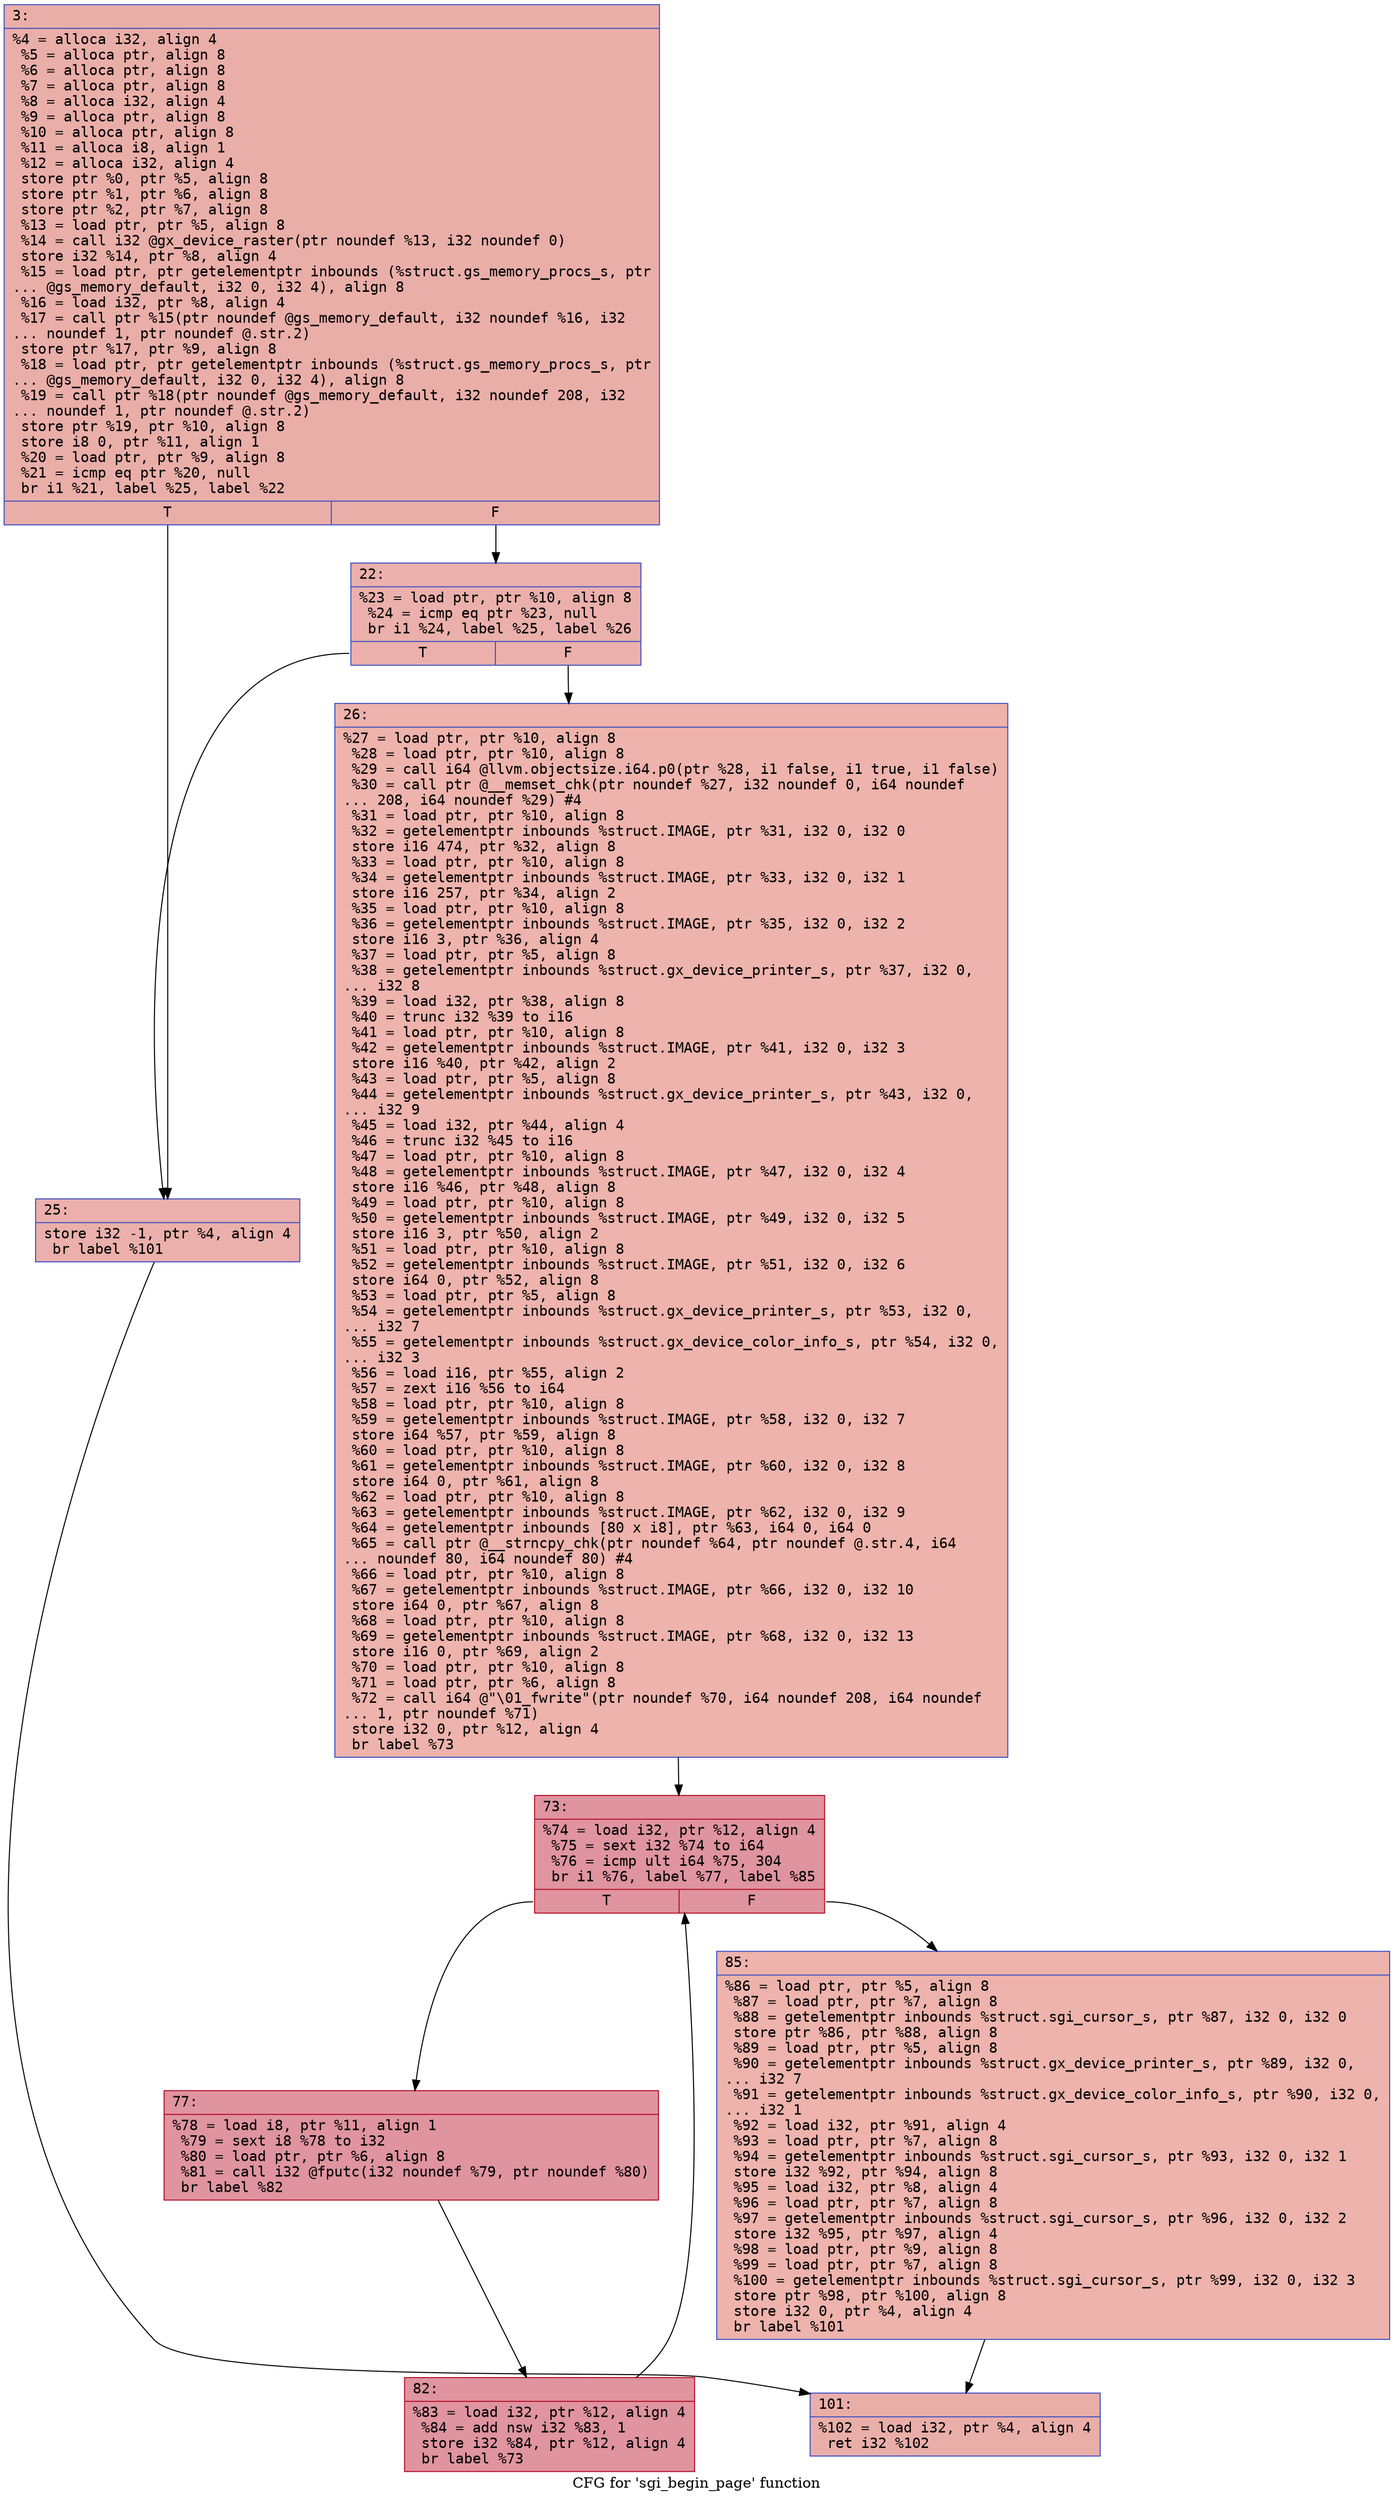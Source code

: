 digraph "CFG for 'sgi_begin_page' function" {
	label="CFG for 'sgi_begin_page' function";

	Node0x60000254bb60 [shape=record,color="#3d50c3ff", style=filled, fillcolor="#d0473d70" fontname="Courier",label="{3:\l|  %4 = alloca i32, align 4\l  %5 = alloca ptr, align 8\l  %6 = alloca ptr, align 8\l  %7 = alloca ptr, align 8\l  %8 = alloca i32, align 4\l  %9 = alloca ptr, align 8\l  %10 = alloca ptr, align 8\l  %11 = alloca i8, align 1\l  %12 = alloca i32, align 4\l  store ptr %0, ptr %5, align 8\l  store ptr %1, ptr %6, align 8\l  store ptr %2, ptr %7, align 8\l  %13 = load ptr, ptr %5, align 8\l  %14 = call i32 @gx_device_raster(ptr noundef %13, i32 noundef 0)\l  store i32 %14, ptr %8, align 4\l  %15 = load ptr, ptr getelementptr inbounds (%struct.gs_memory_procs_s, ptr\l... @gs_memory_default, i32 0, i32 4), align 8\l  %16 = load i32, ptr %8, align 4\l  %17 = call ptr %15(ptr noundef @gs_memory_default, i32 noundef %16, i32\l... noundef 1, ptr noundef @.str.2)\l  store ptr %17, ptr %9, align 8\l  %18 = load ptr, ptr getelementptr inbounds (%struct.gs_memory_procs_s, ptr\l... @gs_memory_default, i32 0, i32 4), align 8\l  %19 = call ptr %18(ptr noundef @gs_memory_default, i32 noundef 208, i32\l... noundef 1, ptr noundef @.str.2)\l  store ptr %19, ptr %10, align 8\l  store i8 0, ptr %11, align 1\l  %20 = load ptr, ptr %9, align 8\l  %21 = icmp eq ptr %20, null\l  br i1 %21, label %25, label %22\l|{<s0>T|<s1>F}}"];
	Node0x60000254bb60:s0 -> Node0x60000254bc00[tooltip="3 -> 25\nProbability 37.50%" ];
	Node0x60000254bb60:s1 -> Node0x60000254bbb0[tooltip="3 -> 22\nProbability 62.50%" ];
	Node0x60000254bbb0 [shape=record,color="#3d50c3ff", style=filled, fillcolor="#d24b4070" fontname="Courier",label="{22:\l|  %23 = load ptr, ptr %10, align 8\l  %24 = icmp eq ptr %23, null\l  br i1 %24, label %25, label %26\l|{<s0>T|<s1>F}}"];
	Node0x60000254bbb0:s0 -> Node0x60000254bc00[tooltip="22 -> 25\nProbability 37.50%" ];
	Node0x60000254bbb0:s1 -> Node0x60000254bc50[tooltip="22 -> 26\nProbability 62.50%" ];
	Node0x60000254bc00 [shape=record,color="#3d50c3ff", style=filled, fillcolor="#d24b4070" fontname="Courier",label="{25:\l|  store i32 -1, ptr %4, align 4\l  br label %101\l}"];
	Node0x60000254bc00 -> Node0x60000254bde0[tooltip="25 -> 101\nProbability 100.00%" ];
	Node0x60000254bc50 [shape=record,color="#3d50c3ff", style=filled, fillcolor="#d6524470" fontname="Courier",label="{26:\l|  %27 = load ptr, ptr %10, align 8\l  %28 = load ptr, ptr %10, align 8\l  %29 = call i64 @llvm.objectsize.i64.p0(ptr %28, i1 false, i1 true, i1 false)\l  %30 = call ptr @__memset_chk(ptr noundef %27, i32 noundef 0, i64 noundef\l... 208, i64 noundef %29) #4\l  %31 = load ptr, ptr %10, align 8\l  %32 = getelementptr inbounds %struct.IMAGE, ptr %31, i32 0, i32 0\l  store i16 474, ptr %32, align 8\l  %33 = load ptr, ptr %10, align 8\l  %34 = getelementptr inbounds %struct.IMAGE, ptr %33, i32 0, i32 1\l  store i16 257, ptr %34, align 2\l  %35 = load ptr, ptr %10, align 8\l  %36 = getelementptr inbounds %struct.IMAGE, ptr %35, i32 0, i32 2\l  store i16 3, ptr %36, align 4\l  %37 = load ptr, ptr %5, align 8\l  %38 = getelementptr inbounds %struct.gx_device_printer_s, ptr %37, i32 0,\l... i32 8\l  %39 = load i32, ptr %38, align 8\l  %40 = trunc i32 %39 to i16\l  %41 = load ptr, ptr %10, align 8\l  %42 = getelementptr inbounds %struct.IMAGE, ptr %41, i32 0, i32 3\l  store i16 %40, ptr %42, align 2\l  %43 = load ptr, ptr %5, align 8\l  %44 = getelementptr inbounds %struct.gx_device_printer_s, ptr %43, i32 0,\l... i32 9\l  %45 = load i32, ptr %44, align 4\l  %46 = trunc i32 %45 to i16\l  %47 = load ptr, ptr %10, align 8\l  %48 = getelementptr inbounds %struct.IMAGE, ptr %47, i32 0, i32 4\l  store i16 %46, ptr %48, align 8\l  %49 = load ptr, ptr %10, align 8\l  %50 = getelementptr inbounds %struct.IMAGE, ptr %49, i32 0, i32 5\l  store i16 3, ptr %50, align 2\l  %51 = load ptr, ptr %10, align 8\l  %52 = getelementptr inbounds %struct.IMAGE, ptr %51, i32 0, i32 6\l  store i64 0, ptr %52, align 8\l  %53 = load ptr, ptr %5, align 8\l  %54 = getelementptr inbounds %struct.gx_device_printer_s, ptr %53, i32 0,\l... i32 7\l  %55 = getelementptr inbounds %struct.gx_device_color_info_s, ptr %54, i32 0,\l... i32 3\l  %56 = load i16, ptr %55, align 2\l  %57 = zext i16 %56 to i64\l  %58 = load ptr, ptr %10, align 8\l  %59 = getelementptr inbounds %struct.IMAGE, ptr %58, i32 0, i32 7\l  store i64 %57, ptr %59, align 8\l  %60 = load ptr, ptr %10, align 8\l  %61 = getelementptr inbounds %struct.IMAGE, ptr %60, i32 0, i32 8\l  store i64 0, ptr %61, align 8\l  %62 = load ptr, ptr %10, align 8\l  %63 = getelementptr inbounds %struct.IMAGE, ptr %62, i32 0, i32 9\l  %64 = getelementptr inbounds [80 x i8], ptr %63, i64 0, i64 0\l  %65 = call ptr @__strncpy_chk(ptr noundef %64, ptr noundef @.str.4, i64\l... noundef 80, i64 noundef 80) #4\l  %66 = load ptr, ptr %10, align 8\l  %67 = getelementptr inbounds %struct.IMAGE, ptr %66, i32 0, i32 10\l  store i64 0, ptr %67, align 8\l  %68 = load ptr, ptr %10, align 8\l  %69 = getelementptr inbounds %struct.IMAGE, ptr %68, i32 0, i32 13\l  store i16 0, ptr %69, align 2\l  %70 = load ptr, ptr %10, align 8\l  %71 = load ptr, ptr %6, align 8\l  %72 = call i64 @\"\\01_fwrite\"(ptr noundef %70, i64 noundef 208, i64 noundef\l... 1, ptr noundef %71)\l  store i32 0, ptr %12, align 4\l  br label %73\l}"];
	Node0x60000254bc50 -> Node0x60000254bca0[tooltip="26 -> 73\nProbability 100.00%" ];
	Node0x60000254bca0 [shape=record,color="#b70d28ff", style=filled, fillcolor="#b70d2870" fontname="Courier",label="{73:\l|  %74 = load i32, ptr %12, align 4\l  %75 = sext i32 %74 to i64\l  %76 = icmp ult i64 %75, 304\l  br i1 %76, label %77, label %85\l|{<s0>T|<s1>F}}"];
	Node0x60000254bca0:s0 -> Node0x60000254bcf0[tooltip="73 -> 77\nProbability 96.88%" ];
	Node0x60000254bca0:s1 -> Node0x60000254bd90[tooltip="73 -> 85\nProbability 3.12%" ];
	Node0x60000254bcf0 [shape=record,color="#b70d28ff", style=filled, fillcolor="#b70d2870" fontname="Courier",label="{77:\l|  %78 = load i8, ptr %11, align 1\l  %79 = sext i8 %78 to i32\l  %80 = load ptr, ptr %6, align 8\l  %81 = call i32 @fputc(i32 noundef %79, ptr noundef %80)\l  br label %82\l}"];
	Node0x60000254bcf0 -> Node0x60000254bd40[tooltip="77 -> 82\nProbability 100.00%" ];
	Node0x60000254bd40 [shape=record,color="#b70d28ff", style=filled, fillcolor="#b70d2870" fontname="Courier",label="{82:\l|  %83 = load i32, ptr %12, align 4\l  %84 = add nsw i32 %83, 1\l  store i32 %84, ptr %12, align 4\l  br label %73\l}"];
	Node0x60000254bd40 -> Node0x60000254bca0[tooltip="82 -> 73\nProbability 100.00%" ];
	Node0x60000254bd90 [shape=record,color="#3d50c3ff", style=filled, fillcolor="#d6524470" fontname="Courier",label="{85:\l|  %86 = load ptr, ptr %5, align 8\l  %87 = load ptr, ptr %7, align 8\l  %88 = getelementptr inbounds %struct.sgi_cursor_s, ptr %87, i32 0, i32 0\l  store ptr %86, ptr %88, align 8\l  %89 = load ptr, ptr %5, align 8\l  %90 = getelementptr inbounds %struct.gx_device_printer_s, ptr %89, i32 0,\l... i32 7\l  %91 = getelementptr inbounds %struct.gx_device_color_info_s, ptr %90, i32 0,\l... i32 1\l  %92 = load i32, ptr %91, align 4\l  %93 = load ptr, ptr %7, align 8\l  %94 = getelementptr inbounds %struct.sgi_cursor_s, ptr %93, i32 0, i32 1\l  store i32 %92, ptr %94, align 8\l  %95 = load i32, ptr %8, align 4\l  %96 = load ptr, ptr %7, align 8\l  %97 = getelementptr inbounds %struct.sgi_cursor_s, ptr %96, i32 0, i32 2\l  store i32 %95, ptr %97, align 4\l  %98 = load ptr, ptr %9, align 8\l  %99 = load ptr, ptr %7, align 8\l  %100 = getelementptr inbounds %struct.sgi_cursor_s, ptr %99, i32 0, i32 3\l  store ptr %98, ptr %100, align 8\l  store i32 0, ptr %4, align 4\l  br label %101\l}"];
	Node0x60000254bd90 -> Node0x60000254bde0[tooltip="85 -> 101\nProbability 100.00%" ];
	Node0x60000254bde0 [shape=record,color="#3d50c3ff", style=filled, fillcolor="#d0473d70" fontname="Courier",label="{101:\l|  %102 = load i32, ptr %4, align 4\l  ret i32 %102\l}"];
}
